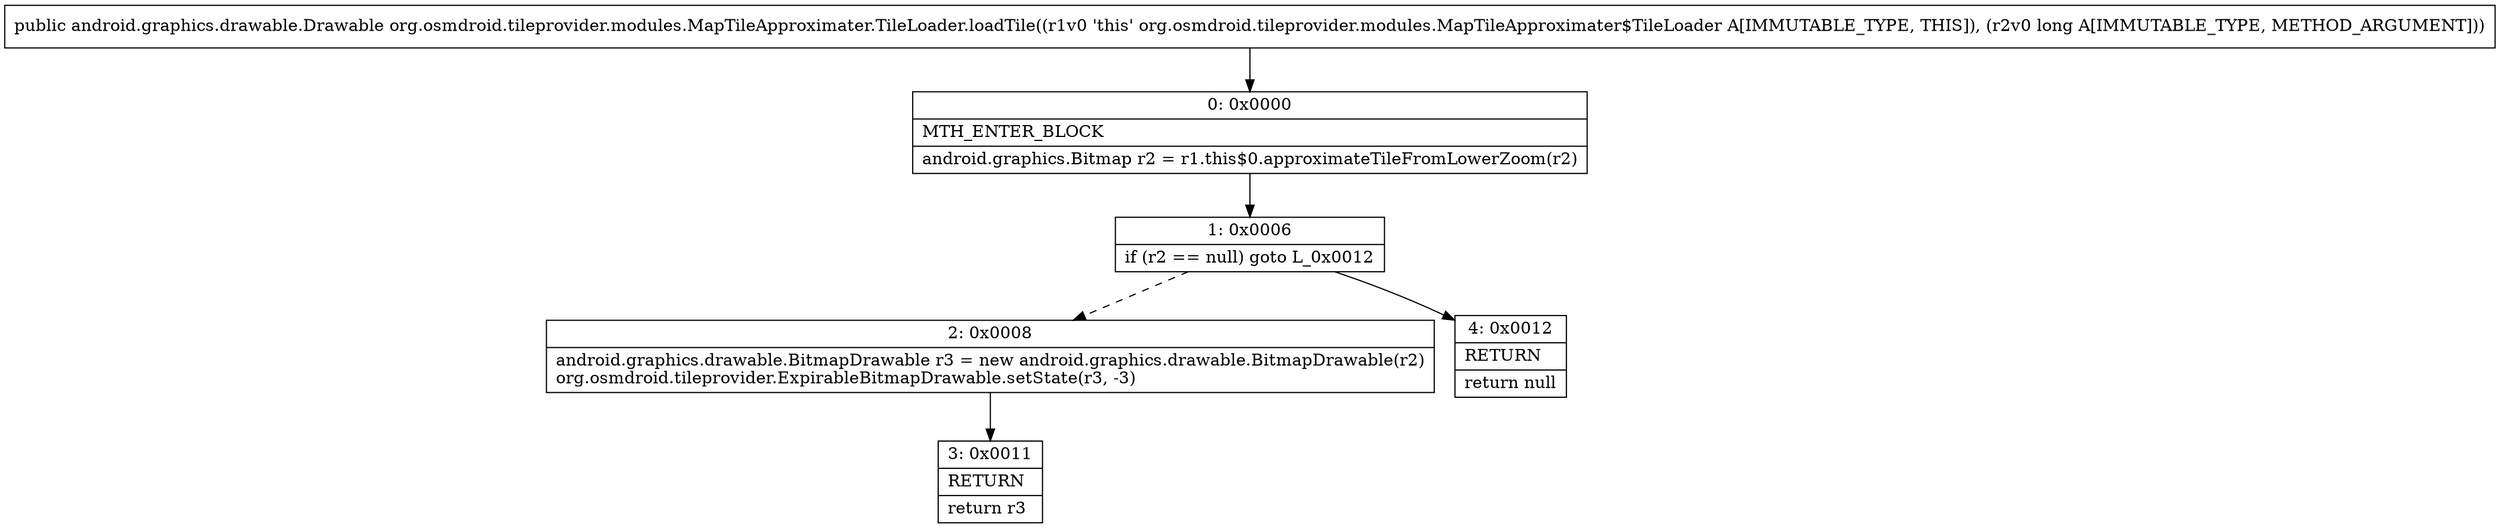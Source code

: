 digraph "CFG fororg.osmdroid.tileprovider.modules.MapTileApproximater.TileLoader.loadTile(J)Landroid\/graphics\/drawable\/Drawable;" {
Node_0 [shape=record,label="{0\:\ 0x0000|MTH_ENTER_BLOCK\l|android.graphics.Bitmap r2 = r1.this$0.approximateTileFromLowerZoom(r2)\l}"];
Node_1 [shape=record,label="{1\:\ 0x0006|if (r2 == null) goto L_0x0012\l}"];
Node_2 [shape=record,label="{2\:\ 0x0008|android.graphics.drawable.BitmapDrawable r3 = new android.graphics.drawable.BitmapDrawable(r2)\lorg.osmdroid.tileprovider.ExpirableBitmapDrawable.setState(r3, \-3)\l}"];
Node_3 [shape=record,label="{3\:\ 0x0011|RETURN\l|return r3\l}"];
Node_4 [shape=record,label="{4\:\ 0x0012|RETURN\l|return null\l}"];
MethodNode[shape=record,label="{public android.graphics.drawable.Drawable org.osmdroid.tileprovider.modules.MapTileApproximater.TileLoader.loadTile((r1v0 'this' org.osmdroid.tileprovider.modules.MapTileApproximater$TileLoader A[IMMUTABLE_TYPE, THIS]), (r2v0 long A[IMMUTABLE_TYPE, METHOD_ARGUMENT])) }"];
MethodNode -> Node_0;
Node_0 -> Node_1;
Node_1 -> Node_2[style=dashed];
Node_1 -> Node_4;
Node_2 -> Node_3;
}

